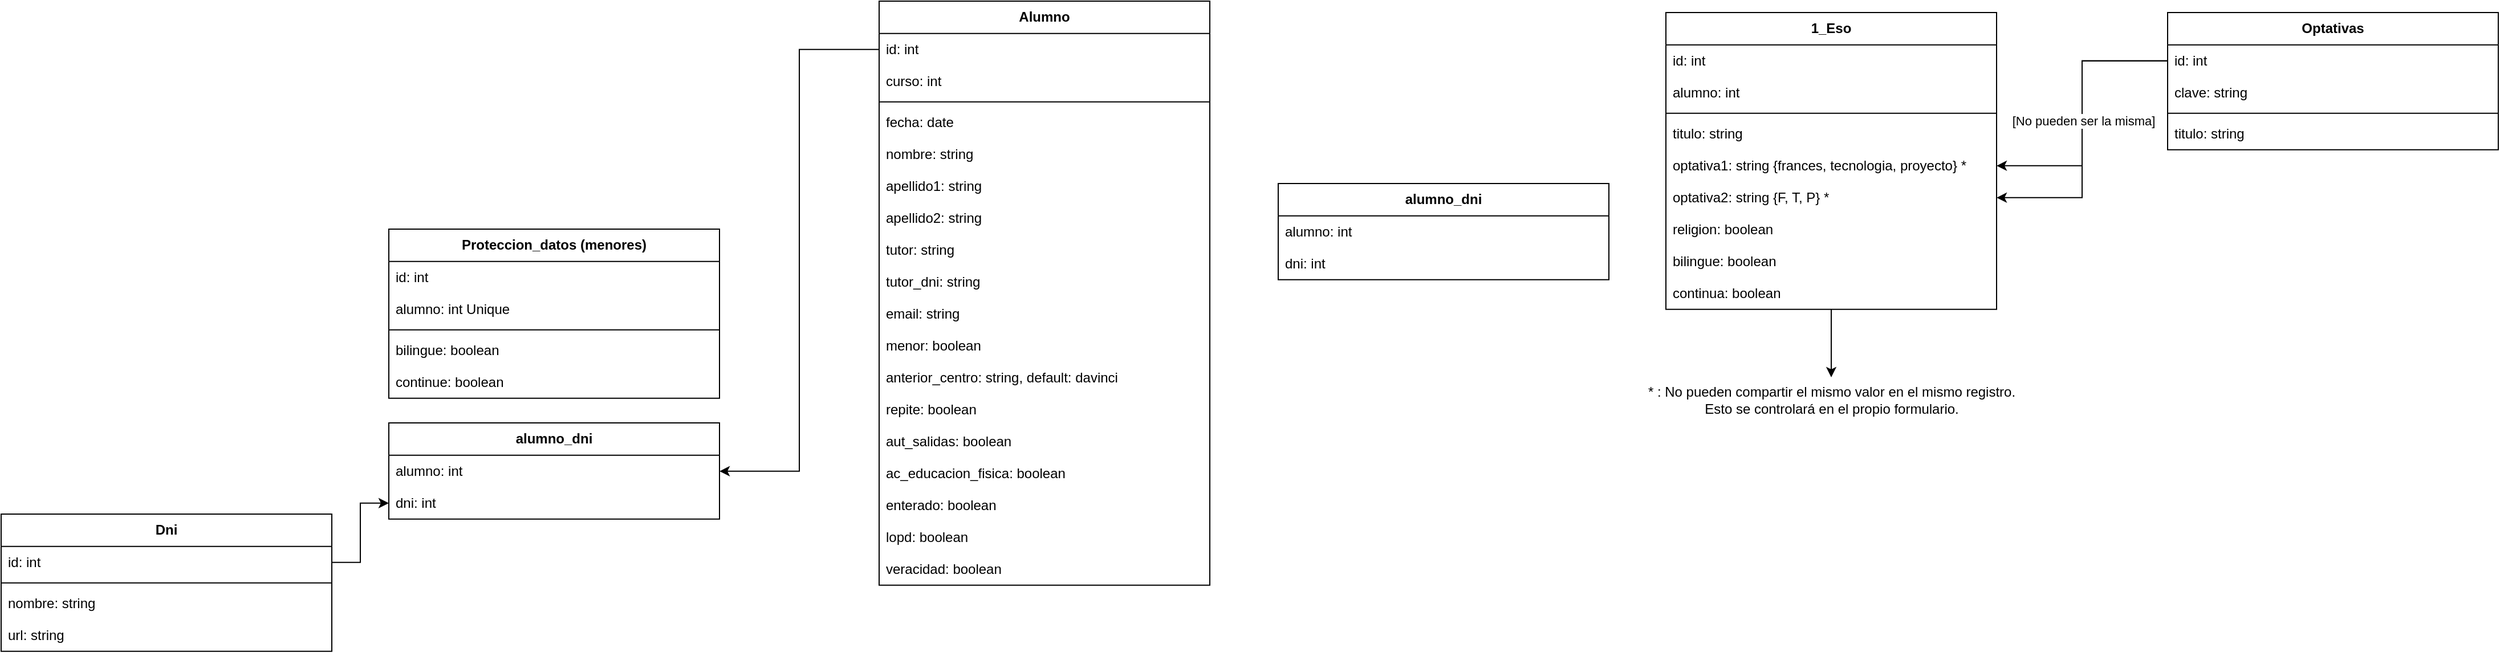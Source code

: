 <mxfile version="24.2.5" type="github">
  <diagram name="Página-1" id="L9Hy-lPy9pak_FFDsu_S">
    <mxGraphModel dx="2959" dy="734" grid="1" gridSize="10" guides="1" tooltips="1" connect="1" arrows="1" fold="1" page="1" pageScale="1" pageWidth="1169" pageHeight="1654" math="0" shadow="0">
      <root>
        <mxCell id="0" />
        <mxCell id="1" parent="0" />
        <mxCell id="2" value="Alumno" style="swimlane;fontStyle=1;align=center;verticalAlign=top;childLayout=stackLayout;horizontal=1;startSize=28.4;horizontalStack=0;resizeParent=1;resizeParentMax=0;resizeLast=0;collapsible=0;marginBottom=0;" parent="1" vertex="1">
          <mxGeometry x="500" y="30" width="290" height="512.4" as="geometry" />
        </mxCell>
        <mxCell id="3" value="id: int" style="text;strokeColor=none;fillColor=none;align=left;verticalAlign=top;spacingLeft=4;spacingRight=4;overflow=hidden;rotatable=0;points=[[0,0.5],[1,0.5]];portConstraint=eastwest;" parent="2" vertex="1">
          <mxGeometry y="28.4" width="290" height="28" as="geometry" />
        </mxCell>
        <mxCell id="ihUTTsUJjHFT3oGh5B51-11" value="curso: int" style="text;strokeColor=none;fillColor=none;align=left;verticalAlign=top;spacingLeft=4;spacingRight=4;overflow=hidden;rotatable=0;points=[[0,0.5],[1,0.5]];portConstraint=eastwest;" parent="2" vertex="1">
          <mxGeometry y="56.4" width="290" height="28" as="geometry" />
        </mxCell>
        <mxCell id="6" style="line;strokeWidth=1;fillColor=none;align=left;verticalAlign=middle;spacingTop=-1;spacingLeft=3;spacingRight=3;rotatable=0;labelPosition=right;points=[];portConstraint=eastwest;strokeColor=inherit;" parent="2" vertex="1">
          <mxGeometry y="84.4" width="290" height="8" as="geometry" />
        </mxCell>
        <mxCell id="9g7cVZ0VHfX_j7mP5TAX-44" value="fecha: date" style="text;strokeColor=none;fillColor=none;align=left;verticalAlign=top;spacingLeft=4;spacingRight=4;overflow=hidden;rotatable=0;points=[[0,0.5],[1,0.5]];portConstraint=eastwest;" vertex="1" parent="2">
          <mxGeometry y="92.4" width="290" height="28" as="geometry" />
        </mxCell>
        <mxCell id="ihUTTsUJjHFT3oGh5B51-8" value="nombre: string" style="text;strokeColor=none;fillColor=none;align=left;verticalAlign=top;spacingLeft=4;spacingRight=4;overflow=hidden;rotatable=0;points=[[0,0.5],[1,0.5]];portConstraint=eastwest;" parent="2" vertex="1">
          <mxGeometry y="120.4" width="290" height="28" as="geometry" />
        </mxCell>
        <mxCell id="4" value="apellido1: string" style="text;strokeColor=none;fillColor=none;align=left;verticalAlign=top;spacingLeft=4;spacingRight=4;overflow=hidden;rotatable=0;points=[[0,0.5],[1,0.5]];portConstraint=eastwest;" parent="2" vertex="1">
          <mxGeometry y="148.4" width="290" height="28" as="geometry" />
        </mxCell>
        <mxCell id="ihUTTsUJjHFT3oGh5B51-9" value="apellido2: string" style="text;strokeColor=none;fillColor=none;align=left;verticalAlign=top;spacingLeft=4;spacingRight=4;overflow=hidden;rotatable=0;points=[[0,0.5],[1,0.5]];portConstraint=eastwest;" parent="2" vertex="1">
          <mxGeometry y="176.4" width="290" height="28" as="geometry" />
        </mxCell>
        <mxCell id="ihUTTsUJjHFT3oGh5B51-10" value="tutor: string" style="text;strokeColor=none;fillColor=none;align=left;verticalAlign=top;spacingLeft=4;spacingRight=4;overflow=hidden;rotatable=0;points=[[0,0.5],[1,0.5]];portConstraint=eastwest;" parent="2" vertex="1">
          <mxGeometry y="204.4" width="290" height="28" as="geometry" />
        </mxCell>
        <mxCell id="9g7cVZ0VHfX_j7mP5TAX-9" value="tutor_dni: string" style="text;strokeColor=none;fillColor=none;align=left;verticalAlign=top;spacingLeft=4;spacingRight=4;overflow=hidden;rotatable=0;points=[[0,0.5],[1,0.5]];portConstraint=eastwest;" vertex="1" parent="2">
          <mxGeometry y="232.4" width="290" height="28" as="geometry" />
        </mxCell>
        <mxCell id="5" value="email: string" style="text;strokeColor=none;fillColor=none;align=left;verticalAlign=top;spacingLeft=4;spacingRight=4;overflow=hidden;rotatable=0;points=[[0,0.5],[1,0.5]];portConstraint=eastwest;" parent="2" vertex="1">
          <mxGeometry y="260.4" width="290" height="28" as="geometry" />
        </mxCell>
        <mxCell id="ihUTTsUJjHFT3oGh5B51-25" value="menor: boolean" style="text;strokeColor=none;fillColor=none;align=left;verticalAlign=top;spacingLeft=4;spacingRight=4;overflow=hidden;rotatable=0;points=[[0,0.5],[1,0.5]];portConstraint=eastwest;" parent="2" vertex="1">
          <mxGeometry y="288.4" width="290" height="28" as="geometry" />
        </mxCell>
        <mxCell id="ihUTTsUJjHFT3oGh5B51-26" value="anterior_centro: string, default: davinci" style="text;strokeColor=none;fillColor=none;align=left;verticalAlign=top;spacingLeft=4;spacingRight=4;overflow=hidden;rotatable=0;points=[[0,0.5],[1,0.5]];portConstraint=eastwest;" parent="2" vertex="1">
          <mxGeometry y="316.4" width="290" height="28" as="geometry" />
        </mxCell>
        <mxCell id="ihUTTsUJjHFT3oGh5B51-28" value="repite: boolean" style="text;strokeColor=none;fillColor=none;align=left;verticalAlign=top;spacingLeft=4;spacingRight=4;overflow=hidden;rotatable=0;points=[[0,0.5],[1,0.5]];portConstraint=eastwest;" parent="2" vertex="1">
          <mxGeometry y="344.4" width="290" height="28" as="geometry" />
        </mxCell>
        <mxCell id="ihUTTsUJjHFT3oGh5B51-29" value="aut_salidas: boolean" style="text;strokeColor=none;fillColor=none;align=left;verticalAlign=top;spacingLeft=4;spacingRight=4;overflow=hidden;rotatable=0;points=[[0,0.5],[1,0.5]];portConstraint=eastwest;" parent="2" vertex="1">
          <mxGeometry y="372.4" width="290" height="28" as="geometry" />
        </mxCell>
        <mxCell id="ihUTTsUJjHFT3oGh5B51-31" value="ac_educacion_fisica: boolean" style="text;strokeColor=none;fillColor=none;align=left;verticalAlign=top;spacingLeft=4;spacingRight=4;overflow=hidden;rotatable=0;points=[[0,0.5],[1,0.5]];portConstraint=eastwest;" parent="2" vertex="1">
          <mxGeometry y="400.4" width="290" height="28" as="geometry" />
        </mxCell>
        <mxCell id="ihUTTsUJjHFT3oGh5B51-33" value="enterado: boolean" style="text;strokeColor=none;fillColor=none;align=left;verticalAlign=top;spacingLeft=4;spacingRight=4;overflow=hidden;rotatable=0;points=[[0,0.5],[1,0.5]];portConstraint=eastwest;" parent="2" vertex="1">
          <mxGeometry y="428.4" width="290" height="28" as="geometry" />
        </mxCell>
        <mxCell id="ihUTTsUJjHFT3oGh5B51-34" value="lopd: boolean" style="text;strokeColor=none;fillColor=none;align=left;verticalAlign=top;spacingLeft=4;spacingRight=4;overflow=hidden;rotatable=0;points=[[0,0.5],[1,0.5]];portConstraint=eastwest;" parent="2" vertex="1">
          <mxGeometry y="456.4" width="290" height="28" as="geometry" />
        </mxCell>
        <mxCell id="ihUTTsUJjHFT3oGh5B51-35" value="veracidad: boolean" style="text;strokeColor=none;fillColor=none;align=left;verticalAlign=top;spacingLeft=4;spacingRight=4;overflow=hidden;rotatable=0;points=[[0,0.5],[1,0.5]];portConstraint=eastwest;" parent="2" vertex="1">
          <mxGeometry y="484.4" width="290" height="28" as="geometry" />
        </mxCell>
        <mxCell id="ihUTTsUJjHFT3oGh5B51-58" value="" style="edgeStyle=orthogonalEdgeStyle;rounded=0;orthogonalLoop=1;jettySize=auto;html=1;" parent="1" source="ihUTTsUJjHFT3oGh5B51-47" target="ihUTTsUJjHFT3oGh5B51-56" edge="1">
          <mxGeometry relative="1" as="geometry" />
        </mxCell>
        <mxCell id="ihUTTsUJjHFT3oGh5B51-47" value="1_Eso" style="swimlane;fontStyle=1;align=center;verticalAlign=top;childLayout=stackLayout;horizontal=1;startSize=28.4;horizontalStack=0;resizeParent=1;resizeParentMax=0;resizeLast=0;collapsible=0;marginBottom=0;" parent="1" vertex="1">
          <mxGeometry x="1190" y="40" width="290" height="260.4" as="geometry" />
        </mxCell>
        <mxCell id="ihUTTsUJjHFT3oGh5B51-48" value="id: int" style="text;strokeColor=none;fillColor=none;align=left;verticalAlign=top;spacingLeft=4;spacingRight=4;overflow=hidden;rotatable=0;points=[[0,0.5],[1,0.5]];portConstraint=eastwest;" parent="ihUTTsUJjHFT3oGh5B51-47" vertex="1">
          <mxGeometry y="28.4" width="290" height="28" as="geometry" />
        </mxCell>
        <mxCell id="9g7cVZ0VHfX_j7mP5TAX-40" value="alumno: int" style="text;strokeColor=none;fillColor=none;align=left;verticalAlign=top;spacingLeft=4;spacingRight=4;overflow=hidden;rotatable=0;points=[[0,0.5],[1,0.5]];portConstraint=eastwest;" vertex="1" parent="ihUTTsUJjHFT3oGh5B51-47">
          <mxGeometry y="56.4" width="290" height="28" as="geometry" />
        </mxCell>
        <mxCell id="ihUTTsUJjHFT3oGh5B51-49" style="line;strokeWidth=1;fillColor=none;align=left;verticalAlign=middle;spacingTop=-1;spacingLeft=3;spacingRight=3;rotatable=0;labelPosition=right;points=[];portConstraint=eastwest;strokeColor=inherit;" parent="ihUTTsUJjHFT3oGh5B51-47" vertex="1">
          <mxGeometry y="84.4" width="290" height="8" as="geometry" />
        </mxCell>
        <mxCell id="ihUTTsUJjHFT3oGh5B51-16" value="titulo: string" style="text;strokeColor=none;fillColor=none;align=left;verticalAlign=top;spacingLeft=4;spacingRight=4;overflow=hidden;rotatable=0;points=[[0,0.5],[1,0.5]];portConstraint=eastwest;" parent="ihUTTsUJjHFT3oGh5B51-47" vertex="1">
          <mxGeometry y="92.4" width="290" height="28" as="geometry" />
        </mxCell>
        <mxCell id="ihUTTsUJjHFT3oGh5B51-50" value="optativa1: string {frances, tecnologia, proyecto} *" style="text;strokeColor=none;fillColor=none;align=left;verticalAlign=top;spacingLeft=4;spacingRight=4;overflow=hidden;rotatable=0;points=[[0,0.5],[1,0.5]];portConstraint=eastwest;" parent="ihUTTsUJjHFT3oGh5B51-47" vertex="1">
          <mxGeometry y="120.4" width="290" height="28" as="geometry" />
        </mxCell>
        <mxCell id="ihUTTsUJjHFT3oGh5B51-52" value="optativa2: string {F, T, P} *" style="text;strokeColor=none;fillColor=none;align=left;verticalAlign=top;spacingLeft=4;spacingRight=4;overflow=hidden;rotatable=0;points=[[0,0.5],[1,0.5]];portConstraint=eastwest;" parent="ihUTTsUJjHFT3oGh5B51-47" vertex="1">
          <mxGeometry y="148.4" width="290" height="28" as="geometry" />
        </mxCell>
        <mxCell id="ihUTTsUJjHFT3oGh5B51-53" value="religion: boolean" style="text;strokeColor=none;fillColor=none;align=left;verticalAlign=top;spacingLeft=4;spacingRight=4;overflow=hidden;rotatable=0;points=[[0,0.5],[1,0.5]];portConstraint=eastwest;" parent="ihUTTsUJjHFT3oGh5B51-47" vertex="1">
          <mxGeometry y="176.4" width="290" height="28" as="geometry" />
        </mxCell>
        <mxCell id="ihUTTsUJjHFT3oGh5B51-54" value="bilingue: boolean" style="text;strokeColor=none;fillColor=none;align=left;verticalAlign=top;spacingLeft=4;spacingRight=4;overflow=hidden;rotatable=0;points=[[0,0.5],[1,0.5]];portConstraint=eastwest;" parent="ihUTTsUJjHFT3oGh5B51-47" vertex="1">
          <mxGeometry y="204.4" width="290" height="28" as="geometry" />
        </mxCell>
        <mxCell id="ihUTTsUJjHFT3oGh5B51-55" value="continua: boolean" style="text;strokeColor=none;fillColor=none;align=left;verticalAlign=top;spacingLeft=4;spacingRight=4;overflow=hidden;rotatable=0;points=[[0,0.5],[1,0.5]];portConstraint=eastwest;" parent="ihUTTsUJjHFT3oGh5B51-47" vertex="1">
          <mxGeometry y="232.4" width="290" height="28" as="geometry" />
        </mxCell>
        <mxCell id="ihUTTsUJjHFT3oGh5B51-56" value="* : No pueden compartir el mismo valor en el mismo registro.&lt;br&gt;Esto se controlará en el propio formulario." style="text;html=1;align=center;verticalAlign=middle;resizable=0;points=[];autosize=1;strokeColor=none;fillColor=none;" parent="1" vertex="1">
          <mxGeometry x="1155" y="360" width="360" height="40" as="geometry" />
        </mxCell>
        <mxCell id="MYl-MSqCvXyOJVGvQ3cw-6" value="Proteccion_datos (menores)" style="swimlane;fontStyle=1;align=center;verticalAlign=top;childLayout=stackLayout;horizontal=1;startSize=28.4;horizontalStack=0;resizeParent=1;resizeParentMax=0;resizeLast=0;collapsible=0;marginBottom=0;" parent="1" vertex="1">
          <mxGeometry x="70" y="230" width="290" height="148.4" as="geometry" />
        </mxCell>
        <mxCell id="MYl-MSqCvXyOJVGvQ3cw-7" value="id: int" style="text;strokeColor=none;fillColor=none;align=left;verticalAlign=top;spacingLeft=4;spacingRight=4;overflow=hidden;rotatable=0;points=[[0,0.5],[1,0.5]];portConstraint=eastwest;" parent="MYl-MSqCvXyOJVGvQ3cw-6" vertex="1">
          <mxGeometry y="28.4" width="290" height="28" as="geometry" />
        </mxCell>
        <mxCell id="MYl-MSqCvXyOJVGvQ3cw-8" value="alumno: int Unique" style="text;strokeColor=none;fillColor=none;align=left;verticalAlign=top;spacingLeft=4;spacingRight=4;overflow=hidden;rotatable=0;points=[[0,0.5],[1,0.5]];portConstraint=eastwest;" parent="MYl-MSqCvXyOJVGvQ3cw-6" vertex="1">
          <mxGeometry y="56.4" width="290" height="28" as="geometry" />
        </mxCell>
        <mxCell id="MYl-MSqCvXyOJVGvQ3cw-9" style="line;strokeWidth=1;fillColor=none;align=left;verticalAlign=middle;spacingTop=-1;spacingLeft=3;spacingRight=3;rotatable=0;labelPosition=right;points=[];portConstraint=eastwest;strokeColor=inherit;" parent="MYl-MSqCvXyOJVGvQ3cw-6" vertex="1">
          <mxGeometry y="84.4" width="290" height="8" as="geometry" />
        </mxCell>
        <mxCell id="MYl-MSqCvXyOJVGvQ3cw-13" value="bilingue: boolean" style="text;strokeColor=none;fillColor=none;align=left;verticalAlign=top;spacingLeft=4;spacingRight=4;overflow=hidden;rotatable=0;points=[[0,0.5],[1,0.5]];portConstraint=eastwest;" parent="MYl-MSqCvXyOJVGvQ3cw-6" vertex="1">
          <mxGeometry y="92.4" width="290" height="28" as="geometry" />
        </mxCell>
        <mxCell id="MYl-MSqCvXyOJVGvQ3cw-14" value="continue: boolean" style="text;strokeColor=none;fillColor=none;align=left;verticalAlign=top;spacingLeft=4;spacingRight=4;overflow=hidden;rotatable=0;points=[[0,0.5],[1,0.5]];portConstraint=eastwest;" parent="MYl-MSqCvXyOJVGvQ3cw-6" vertex="1">
          <mxGeometry y="120.4" width="290" height="28" as="geometry" />
        </mxCell>
        <mxCell id="9g7cVZ0VHfX_j7mP5TAX-10" value="alumno_dni" style="swimlane;fontStyle=1;align=center;verticalAlign=top;childLayout=stackLayout;horizontal=1;startSize=28.4;horizontalStack=0;resizeParent=1;resizeParentMax=0;resizeLast=0;collapsible=0;marginBottom=0;" vertex="1" parent="1">
          <mxGeometry x="70" y="400" width="290" height="84.4" as="geometry" />
        </mxCell>
        <mxCell id="9g7cVZ0VHfX_j7mP5TAX-11" value="alumno: int" style="text;strokeColor=none;fillColor=none;align=left;verticalAlign=top;spacingLeft=4;spacingRight=4;overflow=hidden;rotatable=0;points=[[0,0.5],[1,0.5]];portConstraint=eastwest;" vertex="1" parent="9g7cVZ0VHfX_j7mP5TAX-10">
          <mxGeometry y="28.4" width="290" height="28" as="geometry" />
        </mxCell>
        <mxCell id="9g7cVZ0VHfX_j7mP5TAX-19" value="dni: int" style="text;strokeColor=none;fillColor=none;align=left;verticalAlign=top;spacingLeft=4;spacingRight=4;overflow=hidden;rotatable=0;points=[[0,0.5],[1,0.5]];portConstraint=eastwest;" vertex="1" parent="9g7cVZ0VHfX_j7mP5TAX-10">
          <mxGeometry y="56.4" width="290" height="28" as="geometry" />
        </mxCell>
        <mxCell id="9g7cVZ0VHfX_j7mP5TAX-14" value="Dni" style="swimlane;fontStyle=1;align=center;verticalAlign=top;childLayout=stackLayout;horizontal=1;startSize=28.4;horizontalStack=0;resizeParent=1;resizeParentMax=0;resizeLast=0;collapsible=0;marginBottom=0;" vertex="1" parent="1">
          <mxGeometry x="-270" y="480" width="290" height="120.4" as="geometry" />
        </mxCell>
        <mxCell id="9g7cVZ0VHfX_j7mP5TAX-15" value="id: int" style="text;strokeColor=none;fillColor=none;align=left;verticalAlign=top;spacingLeft=4;spacingRight=4;overflow=hidden;rotatable=0;points=[[0,0.5],[1,0.5]];portConstraint=eastwest;" vertex="1" parent="9g7cVZ0VHfX_j7mP5TAX-14">
          <mxGeometry y="28.4" width="290" height="28" as="geometry" />
        </mxCell>
        <mxCell id="9g7cVZ0VHfX_j7mP5TAX-16" style="line;strokeWidth=1;fillColor=none;align=left;verticalAlign=middle;spacingTop=-1;spacingLeft=3;spacingRight=3;rotatable=0;labelPosition=right;points=[];portConstraint=eastwest;strokeColor=inherit;" vertex="1" parent="9g7cVZ0VHfX_j7mP5TAX-14">
          <mxGeometry y="56.4" width="290" height="8" as="geometry" />
        </mxCell>
        <mxCell id="9g7cVZ0VHfX_j7mP5TAX-17" value="nombre: string" style="text;strokeColor=none;fillColor=none;align=left;verticalAlign=top;spacingLeft=4;spacingRight=4;overflow=hidden;rotatable=0;points=[[0,0.5],[1,0.5]];portConstraint=eastwest;" vertex="1" parent="9g7cVZ0VHfX_j7mP5TAX-14">
          <mxGeometry y="64.4" width="290" height="28" as="geometry" />
        </mxCell>
        <mxCell id="9g7cVZ0VHfX_j7mP5TAX-20" value="url: string" style="text;strokeColor=none;fillColor=none;align=left;verticalAlign=top;spacingLeft=4;spacingRight=4;overflow=hidden;rotatable=0;points=[[0,0.5],[1,0.5]];portConstraint=eastwest;" vertex="1" parent="9g7cVZ0VHfX_j7mP5TAX-14">
          <mxGeometry y="92.4" width="290" height="28" as="geometry" />
        </mxCell>
        <mxCell id="9g7cVZ0VHfX_j7mP5TAX-23" style="edgeStyle=orthogonalEdgeStyle;rounded=0;orthogonalLoop=1;jettySize=auto;html=1;" edge="1" parent="1" source="9g7cVZ0VHfX_j7mP5TAX-15" target="9g7cVZ0VHfX_j7mP5TAX-19">
          <mxGeometry relative="1" as="geometry" />
        </mxCell>
        <mxCell id="9g7cVZ0VHfX_j7mP5TAX-25" style="edgeStyle=orthogonalEdgeStyle;rounded=0;orthogonalLoop=1;jettySize=auto;html=1;" edge="1" parent="1" source="3" target="9g7cVZ0VHfX_j7mP5TAX-11">
          <mxGeometry relative="1" as="geometry" />
        </mxCell>
        <mxCell id="9g7cVZ0VHfX_j7mP5TAX-26" value="Optativas" style="swimlane;fontStyle=1;align=center;verticalAlign=top;childLayout=stackLayout;horizontal=1;startSize=28.4;horizontalStack=0;resizeParent=1;resizeParentMax=0;resizeLast=0;collapsible=0;marginBottom=0;" vertex="1" parent="1">
          <mxGeometry x="1630" y="40" width="290" height="120.4" as="geometry" />
        </mxCell>
        <mxCell id="9g7cVZ0VHfX_j7mP5TAX-27" value="id: int" style="text;strokeColor=none;fillColor=none;align=left;verticalAlign=top;spacingLeft=4;spacingRight=4;overflow=hidden;rotatable=0;points=[[0,0.5],[1,0.5]];portConstraint=eastwest;" vertex="1" parent="9g7cVZ0VHfX_j7mP5TAX-26">
          <mxGeometry y="28.4" width="290" height="28" as="geometry" />
        </mxCell>
        <mxCell id="9g7cVZ0VHfX_j7mP5TAX-28" value="clave: string" style="text;strokeColor=none;fillColor=none;align=left;verticalAlign=top;spacingLeft=4;spacingRight=4;overflow=hidden;rotatable=0;points=[[0,0.5],[1,0.5]];portConstraint=eastwest;" vertex="1" parent="9g7cVZ0VHfX_j7mP5TAX-26">
          <mxGeometry y="56.4" width="290" height="28" as="geometry" />
        </mxCell>
        <mxCell id="9g7cVZ0VHfX_j7mP5TAX-29" style="line;strokeWidth=1;fillColor=none;align=left;verticalAlign=middle;spacingTop=-1;spacingLeft=3;spacingRight=3;rotatable=0;labelPosition=right;points=[];portConstraint=eastwest;strokeColor=inherit;" vertex="1" parent="9g7cVZ0VHfX_j7mP5TAX-26">
          <mxGeometry y="84.4" width="290" height="8" as="geometry" />
        </mxCell>
        <mxCell id="9g7cVZ0VHfX_j7mP5TAX-34" value="titulo: string" style="text;strokeColor=none;fillColor=none;align=left;verticalAlign=top;spacingLeft=4;spacingRight=4;overflow=hidden;rotatable=0;points=[[0,0.5],[1,0.5]];portConstraint=eastwest;" vertex="1" parent="9g7cVZ0VHfX_j7mP5TAX-26">
          <mxGeometry y="92.4" width="290" height="28" as="geometry" />
        </mxCell>
        <mxCell id="9g7cVZ0VHfX_j7mP5TAX-35" style="edgeStyle=orthogonalEdgeStyle;rounded=0;orthogonalLoop=1;jettySize=auto;html=1;" edge="1" parent="1" source="9g7cVZ0VHfX_j7mP5TAX-27" target="ihUTTsUJjHFT3oGh5B51-52">
          <mxGeometry relative="1" as="geometry" />
        </mxCell>
        <mxCell id="9g7cVZ0VHfX_j7mP5TAX-36" style="edgeStyle=orthogonalEdgeStyle;rounded=0;orthogonalLoop=1;jettySize=auto;html=1;" edge="1" parent="1" source="9g7cVZ0VHfX_j7mP5TAX-27" target="ihUTTsUJjHFT3oGh5B51-50">
          <mxGeometry relative="1" as="geometry" />
        </mxCell>
        <mxCell id="9g7cVZ0VHfX_j7mP5TAX-37" value="[No pueden ser la misma]" style="edgeLabel;html=1;align=center;verticalAlign=middle;resizable=0;points=[];" vertex="1" connectable="0" parent="9g7cVZ0VHfX_j7mP5TAX-36">
          <mxGeometry x="0.052" y="1" relative="1" as="geometry">
            <mxPoint as="offset" />
          </mxGeometry>
        </mxCell>
        <mxCell id="9g7cVZ0VHfX_j7mP5TAX-41" value="alumno_dni" style="swimlane;fontStyle=1;align=center;verticalAlign=top;childLayout=stackLayout;horizontal=1;startSize=28.4;horizontalStack=0;resizeParent=1;resizeParentMax=0;resizeLast=0;collapsible=0;marginBottom=0;" vertex="1" parent="1">
          <mxGeometry x="850" y="190" width="290" height="84.4" as="geometry" />
        </mxCell>
        <mxCell id="9g7cVZ0VHfX_j7mP5TAX-42" value="alumno: int" style="text;strokeColor=none;fillColor=none;align=left;verticalAlign=top;spacingLeft=4;spacingRight=4;overflow=hidden;rotatable=0;points=[[0,0.5],[1,0.5]];portConstraint=eastwest;" vertex="1" parent="9g7cVZ0VHfX_j7mP5TAX-41">
          <mxGeometry y="28.4" width="290" height="28" as="geometry" />
        </mxCell>
        <mxCell id="9g7cVZ0VHfX_j7mP5TAX-43" value="dni: int" style="text;strokeColor=none;fillColor=none;align=left;verticalAlign=top;spacingLeft=4;spacingRight=4;overflow=hidden;rotatable=0;points=[[0,0.5],[1,0.5]];portConstraint=eastwest;" vertex="1" parent="9g7cVZ0VHfX_j7mP5TAX-41">
          <mxGeometry y="56.4" width="290" height="28" as="geometry" />
        </mxCell>
      </root>
    </mxGraphModel>
  </diagram>
</mxfile>
